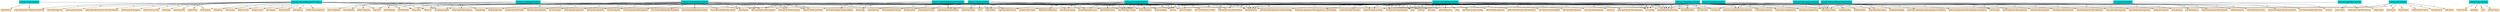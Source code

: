 // TS <-> K
digraph {
	"ezScrum 0 Login TestSuite" [color=cyan3 shape=box style=filled]
	"Open Browser" [color=bisque shape=box style=filled]
	"Login With Invalid Credentials Should Fail" [color=bisque shape=box style=filled]
	"Login With Invalid Credentials Should Fail" [color=bisque shape=box style=filled]
	"Login With Invalid Credentials Should Fail" [color=bisque shape=box style=filled]
	"Login With Invalid Credentials Should Fail" [color=bisque shape=box style=filled]
	"Login With Invalid Credentials Should Fail" [color=bisque shape=box style=filled]
	"Login With Invalid Credentials Should Fail" [color=bisque shape=box style=filled]
	"Close Browser" [color=bisque shape=box style=filled]
	"ezScrum 10 Unplanned TestSuite" [color=cyan3 shape=box style=filled]
	"Add Unplanned" [color=bisque shape=box style=filled]
	None [color=bisque shape=box style=filled]
	"Get Matching Xpath Count" [color=bisque shape=box style=filled]
	"Get Text" [color=bisque shape=box style=filled]
	"Get Text" [color=bisque shape=box style=filled]
	"Get Text" [color=bisque shape=box style=filled]
	"Get Text" [color=bisque shape=box style=filled]
	"Get Text" [color=bisque shape=box style=filled]
	"Get Text" [color=bisque shape=box style=filled]
	"Get Text" [color=bisque shape=box style=filled]
	"Get Text" [color=bisque shape=box style=filled]
	"Get Text" [color=bisque shape=box style=filled]
	None [color=bisque shape=box style=filled]
	"Should Be Equal" [color=bisque shape=box style=filled]
	"Should Be Equal" [color=bisque shape=box style=filled]
	"Should Be Equal" [color=bisque shape=box style=filled]
	"Should Be Equal" [color=bisque shape=box style=filled]
	"Should Be Equal" [color=bisque shape=box style=filled]
	"Should Be Equal" [color=bisque shape=box style=filled]
	"Should Be Equal" [color=bisque shape=box style=filled]
	"Should Be Equal" [color=bisque shape=box style=filled]
	"Should Be Equal" [color=bisque shape=box style=filled]
	"Should Be Equal" [color=bisque shape=box style=filled]
	"Select Unplanned" [color=bisque shape=box style=filled]
	"Edit Unplanned" [color=bisque shape=box style=filled]
	None [color=bisque shape=box style=filled]
	"Get Text" [color=bisque shape=box style=filled]
	"Get Text" [color=bisque shape=box style=filled]
	"Get Text" [color=bisque shape=box style=filled]
	"Get Text" [color=bisque shape=box style=filled]
	"Get Text" [color=bisque shape=box style=filled]
	"Get Text" [color=bisque shape=box style=filled]
	"Get Text" [color=bisque shape=box style=filled]
	"Get Text" [color=bisque shape=box style=filled]
	"Get Text" [color=bisque shape=box style=filled]
	None [color=bisque shape=box style=filled]
	"Should Be Equal" [color=bisque shape=box style=filled]
	"Should Be Equal" [color=bisque shape=box style=filled]
	"Should Be Equal" [color=bisque shape=box style=filled]
	"Should Be Equal" [color=bisque shape=box style=filled]
	"Should Be Equal" [color=bisque shape=box style=filled]
	"Should Be Equal" [color=bisque shape=box style=filled]
	"Should Be Equal" [color=bisque shape=box style=filled]
	"Should Be Equal" [color=bisque shape=box style=filled]
	"Should Be Equal" [color=bisque shape=box style=filled]
	None [color=bisque shape=box style=filled]
	"Get Matching Xpath Count" [color=bisque shape=box style=filled]
	"Should Be Equal" [color=bisque shape=box style=filled]
	None [color=bisque shape=box style=filled]
	"Select Unplanned" [color=bisque shape=box style=filled]
	"Delete Unplanned" [color=bisque shape=box style=filled]
	"Get Matching Xpath Count" [color=bisque shape=box style=filled]
	"Should Be Equal" [color=bisque shape=box style=filled]
	None [color=bisque shape=box style=filled]
	"Select Unplanned" [color=bisque shape=box style=filled]
	"Delete Unplanned" [color=bisque shape=box style=filled]
	"Get Matching Xpath Count" [color=bisque shape=box style=filled]
	"Should Be Equal" [color=bisque shape=box style=filled]
	None [color=bisque shape=box style=filled]
	"Select Unplanned" [color=bisque shape=box style=filled]
	"Delete Unplanned" [color=bisque shape=box style=filled]
	"Get Matching Xpath Count" [color=bisque shape=box style=filled]
	"Should Be Equal" [color=bisque shape=box style=filled]
	"ezScrum 1 Project TestSuite" [color=cyan3 shape=box style=filled]
	"Check ProjectID Is Existed" [color=bisque shape=box style=filled]
	"Run Keyword If" [color=bisque shape=box style=filled]
	"Run Keyword If" [color=bisque shape=box style=filled]
	"Check Project Is Create" [color=bisque shape=box style=filled]
	"Clean Project Data" [color=bisque shape=box style=filled]
	None [color=bisque shape=box style=filled]
	"Login Page With Account" [color=bisque shape=box style=filled]
	"Wait Until Page Contains" [color=bisque shape=box style=filled]
	"Select Project" [color=bisque shape=box style=filled]
	None [color=bisque shape=box style=filled]
	"Go To" [color=bisque shape=box style=filled]
	None [color=bisque shape=box style=filled]
	"Xpath Should Match X Times" [color=bisque shape=box style=filled]
	"Close Browser" [color=bisque shape=box style=filled]
	"Login Page With Account" [color=bisque shape=box style=filled]
	"Page Should Contain Element" [color=bisque shape=box style=filled]
	None [color=bisque shape=box style=filled]
	"Check ProjectID Is Existed" [color=bisque shape=box style=filled]
	"Should Be True" [color=bisque shape=box style=filled]
	None [color=bisque shape=box style=filled]
	"Check ProjectID Is Existed" [color=bisque shape=box style=filled]
	"Should Be True" [color=bisque shape=box style=filled]
	"Exit ezScrum System" [color=bisque shape=box style=filled]
	"ezScrum 2 ProductBacklog Mark TestSuite" [color=cyan3 shape=box style=filled]
	None [color=bisque shape=box style=filled]
	"Mark And UnMark Tag With Arguments" [color=bisque shape=box style=filled]
	"Get Story ID" [color=bisque shape=box style=filled]
	"Verify Story Information With Arguments" [color=bisque shape=box style=filled]
	None [color=bisque shape=box style=filled]
	"Mark And UnMark Tag With Arguments" [color=bisque shape=box style=filled]
	"Get Story ID" [color=bisque shape=box style=filled]
	"Verify Story Information With Arguments" [color=bisque shape=box style=filled]
	"Test Product Backlog Filter Done" [color=bisque shape=box style=filled]
	"ezScrum 2 ProductBacklog Search TestSuite" [color=cyan3 shape=box style=filled]
	"Reload Page" [color=bisque shape=box style=filled]
	"Title Should Be" [color=bisque shape=box style=filled]
	"Select Node Product" [color=bisque shape=box style=filled]
	"Get Text" [color=bisque shape=box style=filled]
	"Get Text" [color=bisque shape=box style=filled]
	None [color=bisque shape=box style=filled]
	"Reload Page" [color=bisque shape=box style=filled]
	"Title Should Be" [color=bisque shape=box style=filled]
	"Select Node Product" [color=bisque shape=box style=filled]
	"Wait Until Page Contains Element" [color=bisque shape=box style=filled]
	None [color=bisque shape=box style=filled]
	"Set Product Backlog Search Condition" [color=bisque shape=box style=filled]
	None [color=bisque shape=box style=filled]
	"Page Should Contain Element" [color=bisque shape=box style=filled]
	"Page Should Not Contain Element" [color=bisque shape=box style=filled]
	"Page Should Not Contain Element" [color=bisque shape=box style=filled]
	"Page Should Not Contain Element" [color=bisque shape=box style=filled]
	"Page Should Not Contain Element" [color=bisque shape=box style=filled]
	None [color=bisque shape=box style=filled]
	"Set Product Backlog Search Condition" [color=bisque shape=box style=filled]
	None [color=bisque shape=box style=filled]
	"Page Should Not Contain Element" [color=bisque shape=box style=filled]
	"Page Should Contain Element" [color=bisque shape=box style=filled]
	"Page Should Not Contain Element" [color=bisque shape=box style=filled]
	"Page Should Not Contain Element" [color=bisque shape=box style=filled]
	"Page Should Not Contain Element" [color=bisque shape=box style=filled]
	None [color=bisque shape=box style=filled]
	"Set Product Backlog Search Condition" [color=bisque shape=box style=filled]
	"Page Should Not Contain Element" [color=bisque shape=box style=filled]
	"Page Should Not Contain Element" [color=bisque shape=box style=filled]
	"Page Should Contain Element" [color=bisque shape=box style=filled]
	"Page Should Not Contain Element" [color=bisque shape=box style=filled]
	"Page Should Not Contain Element" [color=bisque shape=box style=filled]
	None [color=bisque shape=box style=filled]
	"Set Product Backlog Search Condition" [color=bisque shape=box style=filled]
	"Page Should Not Contain Element" [color=bisque shape=box style=filled]
	"Page Should Not Contain Element" [color=bisque shape=box style=filled]
	"Page Should Not Contain Element" [color=bisque shape=box style=filled]
	"Page Should Contain Element" [color=bisque shape=box style=filled]
	"Page Should Not Contain Element" [color=bisque shape=box style=filled]
	None [color=bisque shape=box style=filled]
	"Set Product Backlog Search Condition" [color=bisque shape=box style=filled]
	"Page Should Not Contain Element" [color=bisque shape=box style=filled]
	"Page Should Not Contain Element" [color=bisque shape=box style=filled]
	"Page Should Not Contain Element" [color=bisque shape=box style=filled]
	"Page Should Not Contain Element" [color=bisque shape=box style=filled]
	"Page Should Contain Element" [color=bisque shape=box style=filled]
	None [color=bisque shape=box style=filled]
	None [color=bisque shape=box style=filled]
	None [color=bisque shape=box style=filled]
	None [color=bisque shape=box style=filled]
	None [color=bisque shape=box style=filled]
	None [color=bisque shape=box style=filled]
	None [color=bisque shape=box style=filled]
	"ezScrum 2 ProductBacklog TestSuite" [color=cyan3 shape=box style=filled]
	"Click Element" [color=bisque shape=box style=filled]
	"Wait Until Page Contains" [color=bisque shape=box style=filled]
	"Verify Invalid Value Textarea" [color=bisque shape=box style=filled]
	"Verify Invalid Value" [color=bisque shape=box style=filled]
	"Verify Invalid Value" [color=bisque shape=box style=filled]
	"Verify Invalid Value" [color=bisque shape=box style=filled]
	"Verify Invalid Value" [color=bisque shape=box style=filled]
	"Verify Invalid Value" [color=bisque shape=box style=filled]
	"Verify Invalid Value" [color=bisque shape=box style=filled]
	"Verify Invalid Value" [color=bisque shape=box style=filled]
	"Verify Invalid Value" [color=bisque shape=box style=filled]
	"Verify Invalid Value" [color=bisque shape=box style=filled]
	"Find Current Window Element" [color=bisque shape=box style=filled]
	"Element Should Be Visible" [color=bisque shape=box style=filled]
	"Click Element" [color=bisque shape=box style=filled]
	"Wait Until Page Contains Element" [color=bisque shape=box style=filled]
	"Mouse Down" [color=bisque shape=box style=filled]
	"Mouse Up" [color=bisque shape=box style=filled]
	"Click Element" [color=bisque shape=box style=filled]
	"Wait Until Page Contains" [color=bisque shape=box style=filled]
	"Verify Invalid Value Textarea" [color=bisque shape=box style=filled]
	"Verify Invalid Value" [color=bisque shape=box style=filled]
	"Verify Invalid Value" [color=bisque shape=box style=filled]
	"Verify Invalid Value" [color=bisque shape=box style=filled]
	"Verify Invalid Value" [color=bisque shape=box style=filled]
	"Verify Invalid Value" [color=bisque shape=box style=filled]
	"Verify Invalid Value" [color=bisque shape=box style=filled]
	"Verify Invalid Value" [color=bisque shape=box style=filled]
	"Verify Invalid Value" [color=bisque shape=box style=filled]
	"Verify Invalid Value" [color=bisque shape=box style=filled]
	"Get Story ID" [color=bisque shape=box style=filled]
	"Find Current Window Element" [color=bisque shape=box style=filled]
	"Element Enable And Submit" [color=bisque shape=box style=filled]
	"Get Story ID" [color=bisque shape=box style=filled]
	"Verify Story Information With Arguments" [color=bisque shape=box style=filled]
	"Get Story ID" [color=bisque shape=box style=filled]
	"Verify Story Information With Arguments" [color=bisque shape=box style=filled]
	"Edit Story With Arguments" [color=bisque shape=box style=filled]
	"Get Story ID" [color=bisque shape=box style=filled]
	"Verify Story Information With Arguments" [color=bisque shape=box style=filled]
	"Set Test Variable" [color=bisque shape=box style=filled]
	None [color=bisque shape=box style=filled]
	"Get Text" [color=bisque shape=box style=filled]
	"Mouse Down" [color=bisque shape=box style=filled]
	"Mouse Up" [color=bisque shape=box style=filled]
	"Click Element" [color=bisque shape=box style=filled]
	"Get Text" [color=bisque shape=box style=filled]
	"Should Be Equal As Strings" [color=bisque shape=box style=filled]
	"Find Current Window Element" [color=bisque shape=box style=filled]
	"Element Enable And Submit" [color=bisque shape=box style=filled]
	None [color=bisque shape=box style=filled]
	None [color=bisque shape=box style=filled]
	None [color=bisque shape=box style=filled]
	None [color=bisque shape=box style=filled]
	None [color=bisque shape=box style=filled]
	None [color=bisque shape=box style=filled]
	None [color=bisque shape=box style=filled]
	None [color=bisque shape=box style=filled]
	None [color=bisque shape=box style=filled]
	None [color=bisque shape=box style=filled]
	None [color=bisque shape=box style=filled]
	None [color=bisque shape=box style=filled]
	None [color=bisque shape=box style=filled]
	None [color=bisque shape=box style=filled]
	None [color=bisque shape=box style=filled]
	None [color=bisque shape=box style=filled]
	None [color=bisque shape=box style=filled]
	None [color=bisque shape=box style=filled]
	None [color=bisque shape=box style=filled]
	None [color=bisque shape=box style=filled]
	None [color=bisque shape=box style=filled]
	None [color=bisque shape=box style=filled]
	None [color=bisque shape=box style=filled]
	None [color=bisque shape=box style=filled]
	None [color=bisque shape=box style=filled]
	None [color=bisque shape=box style=filled]
	None [color=bisque shape=box style=filled]
	None [color=bisque shape=box style=filled]
	None [color=bisque shape=box style=filled]
	None [color=bisque shape=box style=filled]
	None [color=bisque shape=box style=filled]
	None [color=bisque shape=box style=filled]
	None [color=bisque shape=box style=filled]
	None [color=bisque shape=box style=filled]
	None [color=bisque shape=box style=filled]
	None [color=bisque shape=box style=filled]
	None [color=bisque shape=box style=filled]
	None [color=bisque shape=box style=filled]
	None [color=bisque shape=box style=filled]
	None [color=bisque shape=box style=filled]
	None [color=bisque shape=box style=filled]
	None [color=bisque shape=box style=filled]
	None [color=bisque shape=box style=filled]
	None [color=bisque shape=box style=filled]
	None [color=bisque shape=box style=filled]
	None [color=bisque shape=box style=filled]
	None [color=bisque shape=box style=filled]
	None [color=bisque shape=box style=filled]
	None [color=bisque shape=box style=filled]
	None [color=bisque shape=box style=filled]
	None [color=bisque shape=box style=filled]
	None [color=bisque shape=box style=filled]
	None [color=bisque shape=box style=filled]
	None [color=bisque shape=box style=filled]
	None [color=bisque shape=box style=filled]
	None [color=bisque shape=box style=filled]
	None [color=bisque shape=box style=filled]
	None [color=bisque shape=box style=filled]
	None [color=bisque shape=box style=filled]
	None [color=bisque shape=box style=filled]
	"Delete Tag With Arguments" [color=bisque shape=box style=filled]
	"Get Story ID" [color=bisque shape=box style=filled]
	"Verify Story Information With Arguments" [color=bisque shape=box style=filled]
	None [color=bisque shape=box style=filled]
	"Element Text Should Be" [color=bisque shape=box style=filled]
	None [color=bisque shape=box style=filled]
	"Element Text Should Be" [color=bisque shape=box style=filled]
	"Set Variable" [color=bisque shape=box style=filled]
	None [color=bisque shape=box style=filled]
	"Click Element" [color=bisque shape=box style=filled]
	"Click Element" [color=bisque shape=box style=filled]
	"Input Text" [color=bisque shape=box style=filled]
	"Find Current Window Element" [color=bisque shape=box style=filled]
	"Wait Until Page Contains Element" [color=bisque shape=box style=filled]
	"Element Enable And Submit" [color=bisque shape=box style=filled]
	None [color=bisque shape=box style=filled]
	"Get Alert Message" [color=bisque shape=box style=filled]
	"Set Variable" [color=bisque shape=box style=filled]
	"Should Be Equal As Strings" [color=bisque shape=box style=filled]
	None [color=bisque shape=box style=filled]
	"Find Current Window Element" [color=bisque shape=box style=filled]
	"Click Element" [color=bisque shape=box style=filled]
	None [color=bisque shape=box style=filled]
	"Count Tag Amount With Arguments" [color=bisque shape=box style=filled]
	"Get Text" [color=bisque shape=box style=filled]
	"Should Be Equal" [color=bisque shape=box style=filled]
	None [color=bisque shape=box style=filled]
	"Find Current Window Element" [color=bisque shape=box style=filled]
	"Click Element" [color=bisque shape=box style=filled]
	"Set Variable" [color=bisque shape=box style=filled]
	None [color=bisque shape=box style=filled]
	"Get Matching Xpath Count" [color=bisque shape=box style=filled]
	"Set Selenium Speed" [color=bisque shape=box style=filled]
	None [color=bisque shape=box style=filled]
	"Test Product Backlog Filter Backlogged" [color=bisque shape=box style=filled]
	"Test Product Backlog Filter Detailed" [color=bisque shape=box style=filled]
	"Test Product Backlog Filter Default" [color=bisque shape=box style=filled]
	"ezScrum 3 SprintPlan TestSuite" [color=cyan3 shape=box style=filled]
	"Select Node Product" [color=bisque shape=box style=filled]
	"Create Sprint" [color=bisque shape=box style=filled]
	"Select Node Product" [color=bisque shape=box style=filled]
	"Delete Sprint" [color=bisque shape=box style=filled]
	"Select Node Product" [color=bisque shape=box style=filled]
	"Verify Sprint Goal With NewLine" [color=bisque shape=box style=filled]
	"ezScrum 4 SprintBacklog TestSuite" [color=cyan3 shape=box style=filled]
	None [color=bisque shape=box style=filled]
	"Set Variable" [color=bisque shape=box style=filled]
	"Set Variable" [color=bisque shape=box style=filled]
	"Set Variable" [color=bisque shape=box style=filled]
	"Set Variable" [color=bisque shape=box style=filled]
	"Set Variable" [color=bisque shape=box style=filled]
	"Set Variable" [color=bisque shape=box style=filled]
	"Set Variable" [color=bisque shape=box style=filled]
	None [color=bisque shape=box style=filled]
	"Edit Story With Arguments In Sprint Backlog" [color=bisque shape=box style=filled]
	None [color=bisque shape=box style=filled]
	"Verify Story Information With Arguments In Sprint Backlog" [color=bisque shape=box style=filled]
	None [color=bisque shape=box style=filled]
	"Set Variable" [color=bisque shape=box style=filled]
	"Set Variable" [color=bisque shape=box style=filled]
	"Set Variable" [color=bisque shape=box style=filled]
	"Set Variable" [color=bisque shape=box style=filled]
	"Set Variable" [color=bisque shape=box style=filled]
	"Set Variable" [color=bisque shape=box style=filled]
	None [color=bisque shape=box style=filled]
	"Create Story With Arguments" [color=bisque shape=box style=filled]
	None [color=bisque shape=box style=filled]
	"Verify Story Information With Arguments In Sprint Backlog" [color=bisque shape=box style=filled]
	None [color=bisque shape=box style=filled]
	"Set Variable" [color=bisque shape=box style=filled]
	"Get Story ID In Sprint Backlog" [color=bisque shape=box style=filled]
	None [color=bisque shape=box style=filled]
	"Select Node Product" [color=bisque shape=box style=filled]
	"Get Text" [color=bisque shape=box style=filled]
	Comment [color=bisque shape=box style=filled]
	None [color=bisque shape=box style=filled]
	"Select Node Product" [color=bisque shape=box style=filled]
	"Drop Story" [color=bisque shape=box style=filled]
	None [color=bisque shape=box style=filled]
	"Page Should Not Contain Element" [color=bisque shape=box style=filled]
	None [color=bisque shape=box style=filled]
	"Select Node Product" [color=bisque shape=box style=filled]
	"Get Text" [color=bisque shape=box style=filled]
	"Should Be Equal" [color=bisque shape=box style=filled]
	None [color=bisque shape=box style=filled]
	"Set Variable" [color=bisque shape=box style=filled]
	"Set Variable" [color=bisque shape=box style=filled]
	"Set Variable" [color=bisque shape=box style=filled]
	"Set Variable" [color=bisque shape=box style=filled]
	"Set Variable" [color=bisque shape=box style=filled]
	"Set Variable" [color=bisque shape=box style=filled]
	None [color=bisque shape=box style=filled]
	"Add Existing Story" [color=bisque shape=box style=filled]
	None [color=bisque shape=box style=filled]
	Sleep [color=bisque shape=box style=filled]
	"Verify Story Information With Arguments In Sprint Backlog" [color=bisque shape=box style=filled]
	"Get Text" [color=bisque shape=box style=filled]
	"Set Variable" [color=bisque shape=box style=filled]
	"Set Variable" [color=bisque shape=box style=filled]
	"Set Variable" [color=bisque shape=box style=filled]
	"Set Variable" [color=bisque shape=box style=filled]
	"Set Variable" [color=bisque shape=box style=filled]
	None [color=bisque shape=box style=filled]
	"Select Node Product" [color=bisque shape=box style=filled]
	"Edit Sprint In Sprint Backlog" [color=bisque shape=box style=filled]
	"Wait Until Page Contains" [color=bisque shape=box style=filled]
	None [color=bisque shape=box style=filled]
	"Get Text" [color=bisque shape=box style=filled]
	"Should Be Equal As Strings" [color=bisque shape=box style=filled]
	None [color=bisque shape=box style=filled]
	"Select Node Product" [color=bisque shape=box style=filled]
	"Xpath Should Match X Times" [color=bisque shape=box style=filled]
	"Xpath Should Match X Times" [color=bisque shape=box style=filled]
	"Xpath Should Match X Times" [color=bisque shape=box style=filled]
	"Xpath Should Match X Times" [color=bisque shape=box style=filled]
	"Xpath Should Match X Times" [color=bisque shape=box style=filled]
	"Xpath Should Match X Times" [color=bisque shape=box style=filled]
	None [color=bisque shape=box style=filled]
	"Set Variable" [color=bisque shape=box style=filled]
	"Set Variable" [color=bisque shape=box style=filled]
	"Set Variable" [color=bisque shape=box style=filled]
	"Set Variable" [color=bisque shape=box style=filled]
	None [color=bisque shape=box style=filled]
	"Get Story ID In Sprint Backlog" [color=bisque shape=box style=filled]
	"Add Task With Arguments" [color=bisque shape=box style=filled]
	None [color=bisque shape=box style=filled]
	"Verify Task Information With Arguments" [color=bisque shape=box style=filled]
	None [color=bisque shape=box style=filled]
	"Set Variable" [color=bisque shape=box style=filled]
	"Set Variable" [color=bisque shape=box style=filled]
	"Set Variable" [color=bisque shape=box style=filled]
	None [color=bisque shape=box style=filled]
	"Get Story ID In Sprint Backlog" [color=bisque shape=box style=filled]
	"Add Task With Arguments" [color=bisque shape=box style=filled]
	None [color=bisque shape=box style=filled]
	"Set Variable" [color=bisque shape=box style=filled]
	"Set Variable" [color=bisque shape=box style=filled]
	"Set Variable" [color=bisque shape=box style=filled]
	"Set Variable" [color=bisque shape=box style=filled]
	"Set Variable" [color=bisque shape=box style=filled]
	"Get Task ID In Sprint Backlog" [color=bisque shape=box style=filled]
	"Edit Task With Arguments" [color=bisque shape=box style=filled]
	None [color=bisque shape=box style=filled]
	"Verify Task Information With Arguments" [color=bisque shape=box style=filled]
	None [color=bisque shape=box style=filled]
	"Set Variable" [color=bisque shape=box style=filled]
	"Set Variable" [color=bisque shape=box style=filled]
	"Set Variable" [color=bisque shape=box style=filled]
	None [color=bisque shape=box style=filled]
	"Get Story ID In Sprint Backlog" [color=bisque shape=box style=filled]
	"Add Task With Arguments" [color=bisque shape=box style=filled]
	None [color=bisque shape=box style=filled]
	"Get Task ID In Sprint Backlog" [color=bisque shape=box style=filled]
	"Drop Task With Arguments" [color=bisque shape=box style=filled]
	None [color=bisque shape=box style=filled]
	"Get Story ID In Sprint Backlog" [color=bisque shape=box style=filled]
	"Xpath Should Match X Times" [color=bisque shape=box style=filled]
	"Set Variable" [color=bisque shape=box style=filled]
	"Set Variable" [color=bisque shape=box style=filled]
	"Set Variable" [color=bisque shape=box style=filled]
	"Create List" [color=bisque shape=box style=filled]
	"Create List" [color=bisque shape=box style=filled]
	None [color=bisque shape=box style=filled]
	"Set Variable" [color=bisque shape=box style=filled]
	"Set Variable" [color=bisque shape=box style=filled]
	"Set Variable" [color=bisque shape=box style=filled]
	None [color=bisque shape=box style=filled]
	"Get Story ID In Sprint Backlog" [color=bisque shape=box style=filled]
	"Add Task With Arguments" [color=bisque shape=box style=filled]
	None [color=bisque shape=box style=filled]
	"Get Task ID In Sprint Backlog" [color=bisque shape=box style=filled]
	"Show Task History With Arguments" [color=bisque shape=box style=filled]
	"ezScrum 5 AccountManagement TestSuite" [color=cyan3 shape=box style=filled]
	"Add Account By Parameter" [color=bisque shape=box style=filled]
	"Wait Until Page Contains" [color=bisque shape=box style=filled]
	"Check Account In Edit" [color=bisque shape=box style=filled]
	None [color=bisque shape=box style=filled]
	"Click Image" [color=bisque shape=box style=filled]
	"Title Should Be" [color=bisque shape=box style=filled]
	None [color=bisque shape=box style=filled]
	"Input Text" [color=bisque shape=box style=filled]
	"Input Password" [color=bisque shape=box style=filled]
	"Submit Form" [color=bisque shape=box style=filled]
	"Title Should Be" [color=bisque shape=box style=filled]
	"Add Account By Parameter" [color=bisque shape=box style=filled]
	"Wait Until Page Contains" [color=bisque shape=box style=filled]
	"Add Account By Parameter" [color=bisque shape=box style=filled]
	"Wait Until Page Contains" [color=bisque shape=box style=filled]
	None [color=bisque shape=box style=filled]
	"Click Button" [color=bisque shape=box style=filled]
	None [color=bisque shape=box style=filled]
	"Find Current Window Element" [color=bisque shape=box style=filled]
	"Element Enable And Submit" [color=bisque shape=box style=filled]
	"Xpath Should Match X Times" [color=bisque shape=box style=filled]
	"Edit Account" [color=bisque shape=box style=filled]
	"Wait Until Page Contains" [color=bisque shape=box style=filled]
	"Check Account In Edit" [color=bisque shape=box style=filled]
	"Add Account By Parameter" [color=bisque shape=box style=filled]
	"Wait Until Page Contains" [color=bisque shape=box style=filled]
	"Xpath Should Match X Times" [color=bisque shape=box style=filled]
	None [color=bisque shape=box style=filled]
	"Delete Account" [color=bisque shape=box style=filled]
	"Xpath Should Match X Times" [color=bisque shape=box style=filled]
	None [color=bisque shape=box style=filled]
	"Click Image" [color=bisque shape=box style=filled]
	"Title Should Be" [color=bisque shape=box style=filled]
	None [color=bisque shape=box style=filled]
	"Login With Invalid Credentials Should Fail" [color=bisque shape=box style=filled]
	None [color=bisque shape=box style=filled]
	"Disable Account" [color=bisque shape=box style=filled]
	None [color=bisque shape=box style=filled]
	"Click Image" [color=bisque shape=box style=filled]
	"Title Should Be" [color=bisque shape=box style=filled]
	None [color=bisque shape=box style=filled]
	"Login With Invalid Credentials Should Fail" [color=bisque shape=box style=filled]
	None [color=bisque shape=box style=filled]
	"Input Text" [color=bisque shape=box style=filled]
	"Input Password" [color=bisque shape=box style=filled]
	"Submit Form" [color=bisque shape=box style=filled]
	"Title Should Be" [color=bisque shape=box style=filled]
	"click element" [color=bisque shape=box style=filled]
	"Wait Until Page Contains Element" [color=bisque shape=box style=filled]
	"Wait Until Page Contains Element" [color=bisque shape=box style=filled]
	None [color=bisque shape=box style=filled]
	"Enable Account" [color=bisque shape=box style=filled]
	None [color=bisque shape=box style=filled]
	"Click Image" [color=bisque shape=box style=filled]
	"Title Should Be" [color=bisque shape=box style=filled]
	None [color=bisque shape=box style=filled]
	"Input Text" [color=bisque shape=box style=filled]
	"Input Password" [color=bisque shape=box style=filled]
	"Submit Form" [color=bisque shape=box style=filled]
	"Title Should Be" [color=bisque shape=box style=filled]
	None [color=bisque shape=box style=filled]
	SwitchToPage [color=bisque shape=box style=filled]
	"Wait Until Page Contains Element" [color=bisque shape=box style=filled]
	"Mouse Down" [color=bisque shape=box style=filled]
	"Mouse Up" [color=bisque shape=box style=filled]
	"Click Element" [color=bisque shape=box style=filled]
	"Find Current Window Element" [color=bisque shape=box style=filled]
	"Element Enable And Submit" [color=bisque shape=box style=filled]
	None [color=bisque shape=box style=filled]
	"Click Element" [color=bisque shape=box style=filled]
	None [color=bisque shape=box style=filled]
	"Compare Field Content" [color=bisque shape=box style=filled]
	"Compare Field Content" [color=bisque shape=box style=filled]
	"Compare Field Content" [color=bisque shape=box style=filled]
	"Compare Field Content" [color=bisque shape=box style=filled]
	"Compare Field Content" [color=bisque shape=box style=filled]
	"Xpath Should Match X Times" [color=bisque shape=box style=filled]
	"Find Current Window Element" [color=bisque shape=box style=filled]
	"Element Enable And Submit" [color=bisque shape=box style=filled]
	"Set Variable" [color=bisque shape=box style=filled]
	"Set Selenium Speed" [color=bisque shape=box style=filled]
	None [color=bisque shape=box style=filled]
	"Mouse Down" [color=bisque shape=box style=filled]
	"Mouse Up" [color=bisque shape=box style=filled]
	"Xpath Should Match X Times" [color=bisque shape=box style=filled]
	None [color=bisque shape=box style=filled]
	"Mouse Down" [color=bisque shape=box style=filled]
	"Mouse Up" [color=bisque shape=box style=filled]
	"Xpath Should Match X Times" [color=bisque shape=box style=filled]
	"Edit Account" [color=bisque shape=box style=filled]
	"Wait Until Page Contains" [color=bisque shape=box style=filled]
	"Check Account In Edit" [color=bisque shape=box style=filled]
	None [color=bisque shape=box style=filled]
	"Click Image" [color=bisque shape=box style=filled]
	"Title Should Be" [color=bisque shape=box style=filled]
	None [color=bisque shape=box style=filled]
	"Input Text" [color=bisque shape=box style=filled]
	"Input Password" [color=bisque shape=box style=filled]
	"Submit Form" [color=bisque shape=box style=filled]
	"Title Should Be" [color=bisque shape=box style=filled]
	None [color=bisque shape=box style=filled]
	"Click Image" [color=bisque shape=box style=filled]
	"Title Should Be" [color=bisque shape=box style=filled]
	None [color=bisque shape=box style=filled]
	"Input Text" [color=bisque shape=box style=filled]
	"Input Password" [color=bisque shape=box style=filled]
	"Submit Form" [color=bisque shape=box style=filled]
	"Title Should Be" [color=bisque shape=box style=filled]
	None [color=bisque shape=box style=filled]
	"Wait Until Page Contains Element" [color=bisque shape=box style=filled]
	"Click element" [color=bisque shape=box style=filled]
	"Set Variable" [color=bisque shape=box style=filled]
	"Change Account Password" [color=bisque shape=box style=filled]
	None [color=bisque shape=box style=filled]
	"Click Image" [color=bisque shape=box style=filled]
	"Title Should Be" [color=bisque shape=box style=filled]
	None [color=bisque shape=box style=filled]
	"Input Text" [color=bisque shape=box style=filled]
	"Input Password" [color=bisque shape=box style=filled]
	"Submit Form" [color=bisque shape=box style=filled]
	"Title Should Be" [color=bisque shape=box style=filled]
	"Set Variable" [color=bisque shape=box style=filled]
	"Set Variable" [color=bisque shape=box style=filled]
	"Set Selenium Speed" [color=bisque shape=box style=filled]
	"Mouse Down" [color=bisque shape=box style=filled]
	"Mouse Up" [color=bisque shape=box style=filled]
	None [color=bisque shape=box style=filled]
	"Click Element" [color=bisque shape=box style=filled]
	None [color=bisque shape=box style=filled]
	"Focus AND Input Text" [color=bisque shape=box style=filled]
	"Xpath Should Match X Times" [color=bisque shape=box style=filled]
	"Focus AND Input Text" [color=bisque shape=box style=filled]
	"Xpath Should Match X Times" [color=bisque shape=box style=filled]
	"Focus AND Input Text" [color=bisque shape=box style=filled]
	"Xpath Should Match X Times" [color=bisque shape=box style=filled]
	None [color=bisque shape=box style=filled]
	"Find Current Window Element" [color=bisque shape=box style=filled]
	"Element Enable And Submit" [color=bisque shape=box style=filled]
	None [color=bisque shape=box style=filled]
	"Focus AND Input Text" [color=bisque shape=box style=filled]
	"Focus AND Input Text" [color=bisque shape=box style=filled]
	"Wait Until Page Contains Element" [color=bisque shape=box style=filled]
	"Click Element" [color=bisque shape=box style=filled]
	"Wait Until Page Contains" [color=bisque shape=box style=filled]
	"Xpath Should Match X Times" [color=bisque shape=box style=filled]
	None [color=bisque shape=box style=filled]
	"Focus AND Input Text" [color=bisque shape=box style=filled]
	"Focus AND Input Text" [color=bisque shape=box style=filled]
	"Wait Until Page Contains Element" [color=bisque shape=box style=filled]
	"Click Element" [color=bisque shape=box style=filled]
	"Wait Until Page Contains" [color=bisque shape=box style=filled]
	"Xpath Should Match X Times" [color=bisque shape=box style=filled]
	"Set Variable" [color=bisque shape=box style=filled]
	"Set Variable" [color=bisque shape=box style=filled]
	None [color=bisque shape=box style=filled]
	"Click Element" [color=bisque shape=box style=filled]
	None [color=bisque shape=box style=filled]
	None [color=bisque shape=box style=filled]
	"Focus AND Input Text" [color=bisque shape=box style=filled]
	"Xpath Should Match X Times" [color=bisque shape=box style=filled]
	None [color=bisque shape=box style=filled]
	"Focus AND Input Text" [color=bisque shape=box style=filled]
	"Xpath Should Match X Times" [color=bisque shape=box style=filled]
	None [color=bisque shape=box style=filled]
	"Focus AND Input Text" [color=bisque shape=box style=filled]
	"Xpath Should Match X Times" [color=bisque shape=box style=filled]
	None [color=bisque shape=box style=filled]
	"Click Element" [color=bisque shape=box style=filled]
	"Wait Until Page Contains" [color=bisque shape=box style=filled]
	None [color=bisque shape=box style=filled]
	"Logon ezScrum System" [color=bisque shape=box style=filled]
	None [color=bisque shape=box style=filled]
	"Login Page With Account In The Same Browser" [color=bisque shape=box style=filled]
	"Set Variable" [color=bisque shape=box style=filled]
	None [color=bisque shape=box style=filled]
	"Click Element" [color=bisque shape=box style=filled]
	None [color=bisque shape=box style=filled]
	"Focus AND Input Text" [color=bisque shape=box style=filled]
	"Focus AND Input Text" [color=bisque shape=box style=filled]
	"Xpath Should Match X Times" [color=bisque shape=box style=filled]
	"Click Element" [color=bisque shape=box style=filled]
	"Wait Until Page Contains" [color=bisque shape=box style=filled]
	None [color=bisque shape=box style=filled]
	"Click Element" [color=bisque shape=box style=filled]
	"Focus AND Input Text" [color=bisque shape=box style=filled]
	"Focus AND Input Text" [color=bisque shape=box style=filled]
	"Click Element" [color=bisque shape=box style=filled]
	"Wait Until Page Contains" [color=bisque shape=box style=filled]
	"Xpath Should Match X Times" [color=bisque shape=box style=filled]
	None [color=bisque shape=box style=filled]
	"Logon ezScrum System" [color=bisque shape=box style=filled]
	None [color=bisque shape=box style=filled]
	"Login Page With Account In The Same Browser" [color=bisque shape=box style=filled]
	"Xpath Should Match X Times" [color=bisque shape=box style=filled]
	None [color=bisque shape=box style=filled]
	"Input Text" [color=bisque shape=box style=filled]
	"Input Password" [color=bisque shape=box style=filled]
	"Submit Form" [color=bisque shape=box style=filled]
	"Title Should Be" [color=bisque shape=box style=filled]
	"Click element" [color=bisque shape=box style=filled]
	"Wait Until Page Contains Element" [color=bisque shape=box style=filled]
	"Xpath Should Match X Times" [color=bisque shape=box style=filled]
	"ezScrum 6 ScrumRole TestSuite" [color=cyan3 shape=box style=filled]
	"Select ProjectList" [color=bisque shape=box style=filled]
	"Verify ScrumRole" [color=bisque shape=box style=filled]
	"Verify ScrumRole" [color=bisque shape=box style=filled]
	"Verify ScrumRole" [color=bisque shape=box style=filled]
	"Verify ScrumRole" [color=bisque shape=box style=filled]
	"Verify ScrumRole" [color=bisque shape=box style=filled]
	"Select ProjectList" [color=bisque shape=box style=filled]
	"Check ScrumRole" [color=bisque shape=box style=filled]
	"Check ScrumRole" [color=bisque shape=box style=filled]
	"Check ScrumRole" [color=bisque shape=box style=filled]
	"Check ScrumRole" [color=bisque shape=box style=filled]
	"Check ScrumRole" [color=bisque shape=box style=filled]
	"Login Page With Account" [color=bisque shape=box style=filled]
	SwitchToPage [color=bisque shape=box style=filled]
	None [color=bisque shape=box style=filled]
	"Page Should Not Contain" [color=bisque shape=box style=filled]
	"Exit ezScrum System" [color=bisque shape=box style=filled]
	"Login Page With Account" [color=bisque shape=box style=filled]
	None [color=bisque shape=box style=filled]
	TableGrid3_GetItemCount [color=bisque shape=box style=filled]
	"Should Be Equal" [color=bisque shape=box style=filled]
	"Exit ezScrum System" [color=bisque shape=box style=filled]
	"Login Page With Account" [color=bisque shape=box style=filled]
	"Wait Until Page Contains" [color=bisque shape=box style=filled]
	"Select Project" [color=bisque shape=box style=filled]
	None [color=bisque shape=box style=filled]
	None [color=bisque shape=box style=filled]
	None [color=bisque shape=box style=filled]
	"Page Should Not Contain Element" [color=bisque shape=box style=filled]
	"Page Should Not Contain Element" [color=bisque shape=box style=filled]
	"Page Should Not Contain Element" [color=bisque shape=box style=filled]
	"Page Should Not Contain Element" [color=bisque shape=box style=filled]
	None [color=bisque shape=box style=filled]
	"Page Should Not Contain Element" [color=bisque shape=box style=filled]
	"Page Should Not Contain Element" [color=bisque shape=box style=filled]
	"Page Should Not Contain Element" [color=bisque shape=box style=filled]
	"Page Should Not Contain Element" [color=bisque shape=box style=filled]
	"Page Should Not Contain Element" [color=bisque shape=box style=filled]
	"Page Should Not Contain Element" [color=bisque shape=box style=filled]
	"Page Should Not Contain Element" [color=bisque shape=box style=filled]
	"Page Should Not Contain Element" [color=bisque shape=box style=filled]
	"Page Should Not Contain Element" [color=bisque shape=box style=filled]
	None [color=bisque shape=box style=filled]
	"Page Should Not Contain" [color=bisque shape=box style=filled]
	"Page Should Not Contain Element" [color=bisque shape=box style=filled]
	None [color=bisque shape=box style=filled]
	"Page Should Not Contain" [color=bisque shape=box style=filled]
	"Page Should Not Contain Element" [color=bisque shape=box style=filled]
	None [color=bisque shape=box style=filled]
	"Page Should Contain" [color=bisque shape=box style=filled]
	"Page Should Contain" [color=bisque shape=box style=filled]
	"Exit ezScrum System" [color=bisque shape=box style=filled]
	"Login Page With Account" [color=bisque shape=box style=filled]
	"Wait Until Page Contains" [color=bisque shape=box style=filled]
	"Select Project" [color=bisque shape=box style=filled]
	None [color=bisque shape=box style=filled]
	None [color=bisque shape=box style=filled]
	None [color=bisque shape=box style=filled]
	"Page Should Not Contain Element" [color=bisque shape=box style=filled]
	"Page Should Not Contain Element" [color=bisque shape=box style=filled]
	"Page Should Not Contain Element" [color=bisque shape=box style=filled]
	"Page Should Not Contain Element" [color=bisque shape=box style=filled]
	None [color=bisque shape=box style=filled]
	"Page Should Not Contain Element" [color=bisque shape=box style=filled]
	"Page Should Not Contain Element" [color=bisque shape=box style=filled]
	"Page Should Not Contain Element" [color=bisque shape=box style=filled]
	"Page Should Not Contain Element" [color=bisque shape=box style=filled]
	"Page Should Not Contain Element" [color=bisque shape=box style=filled]
	"Page Should Not Contain Element" [color=bisque shape=box style=filled]
	"Page Should Not Contain Element" [color=bisque shape=box style=filled]
	"Page Should Not Contain Element" [color=bisque shape=box style=filled]
	"Page Should Not Contain Element" [color=bisque shape=box style=filled]
	None [color=bisque shape=box style=filled]
	"Page Should Not Contain" [color=bisque shape=box style=filled]
	"Page Should Not Contain Element" [color=bisque shape=box style=filled]
	None [color=bisque shape=box style=filled]
	"Page Should Not Contain" [color=bisque shape=box style=filled]
	"Page Should Not Contain Element" [color=bisque shape=box style=filled]
	None [color=bisque shape=box style=filled]
	"Page Should Contain" [color=bisque shape=box style=filled]
	"Page Should Contain" [color=bisque shape=box style=filled]
	"Exit ezScrum System" [color=bisque shape=box style=filled]
	"Login Page With Account" [color=bisque shape=box style=filled]
	"Wait Until Page Contains" [color=bisque shape=box style=filled]
	"Select Project" [color=bisque shape=box style=filled]
	None [color=bisque shape=box style=filled]
	None [color=bisque shape=box style=filled]
	"Wait Until Element Is Visible" [color=bisque shape=box style=filled]
	"Page Should Contain Element" [color=bisque shape=box style=filled]
	"Page Should Contain Element" [color=bisque shape=box style=filled]
	"Page Should Contain Element" [color=bisque shape=box style=filled]
	"Page Should Not Contain Element" [color=bisque shape=box style=filled]
	None [color=bisque shape=box style=filled]
	"Page Should Contain Element" [color=bisque shape=box style=filled]
	"Page Should Not Contain Element" [color=bisque shape=box style=filled]
	"Page Should Contain Element" [color=bisque shape=box style=filled]
	"Page Should Not Contain Element" [color=bisque shape=box style=filled]
	"Page Should Not Contain Element" [color=bisque shape=box style=filled]
	"Page Should Not Contain Element" [color=bisque shape=box style=filled]
	"Page Should Not Contain Element" [color=bisque shape=box style=filled]
	"Page Should Contain Element" [color=bisque shape=box style=filled]
	"Page Should Contain Element" [color=bisque shape=box style=filled]
	None [color=bisque shape=box style=filled]
	"Exit ezScrum System" [color=bisque shape=box style=filled]
	"Login Page With Account" [color=bisque shape=box style=filled]
	"Wait Until Page Contains" [color=bisque shape=box style=filled]
	"Select Project" [color=bisque shape=box style=filled]
	None [color=bisque shape=box style=filled]
	None [color=bisque shape=box style=filled]
	"Wait Until Element Is Visible" [color=bisque shape=box style=filled]
	"Page Should Contain Element" [color=bisque shape=box style=filled]
	"Page Should Contain Element" [color=bisque shape=box style=filled]
	"Page Should Contain Element" [color=bisque shape=box style=filled]
	"Page Should Not Contain Element" [color=bisque shape=box style=filled]
	None [color=bisque shape=box style=filled]
	"Page Should Contain Element" [color=bisque shape=box style=filled]
	"Page Should Not Contain Element" [color=bisque shape=box style=filled]
	"Page Should Not Contain Element" [color=bisque shape=box style=filled]
	"Page Should Not Contain Element" [color=bisque shape=box style=filled]
	"Page Should Not Contain Element" [color=bisque shape=box style=filled]
	"Page Should Not Contain Element" [color=bisque shape=box style=filled]
	"Page Should Not Contain Element" [color=bisque shape=box style=filled]
	"Page Should Not Contain Element" [color=bisque shape=box style=filled]
	"Page Should Contain Element" [color=bisque shape=box style=filled]
	None [color=bisque shape=box style=filled]
	"Exit ezScrum System" [color=bisque shape=box style=filled]
	"Login Page With Account" [color=bisque shape=box style=filled]
	"Wait Until Page Contains" [color=bisque shape=box style=filled]
	"Select Project" [color=bisque shape=box style=filled]
	None [color=bisque shape=box style=filled]
	"Wait Until Element Is Visible" [color=bisque shape=box style=filled]
	"Page Should Contain Element" [color=bisque shape=box style=filled]
	"Page Should Contain Element" [color=bisque shape=box style=filled]
	"Page Should Contain Element" [color=bisque shape=box style=filled]
	"Page Should Not Contain Element" [color=bisque shape=box style=filled]
	None [color=bisque shape=box style=filled]
	"Page Should Contain Element" [color=bisque shape=box style=filled]
	"Page Should Not Contain Element" [color=bisque shape=box style=filled]
	"Page Should Not Contain Element" [color=bisque shape=box style=filled]
	"Page Should Contain Element" [color=bisque shape=box style=filled]
	"Page Should Contain Element" [color=bisque shape=box style=filled]
	"Page Should Contain Element" [color=bisque shape=box style=filled]
	"Page Should Contain Element" [color=bisque shape=box style=filled]
	"Page Should Contain Element" [color=bisque shape=box style=filled]
	"Page Should Contain Element" [color=bisque shape=box style=filled]
	"Exit ezScrum System" [color=bisque shape=box style=filled]
	"Login Page With Account" [color=bisque shape=box style=filled]
	"Wait Until Page Contains" [color=bisque shape=box style=filled]
	"Select Project" [color=bisque shape=box style=filled]
	None [color=bisque shape=box style=filled]
	"Wait Until Element Is Visible" [color=bisque shape=box style=filled]
	"Page Should Contain Element" [color=bisque shape=box style=filled]
	"Page Should Contain Element" [color=bisque shape=box style=filled]
	"Page Should Contain Element" [color=bisque shape=box style=filled]
	"Page Should Not Contain Element" [color=bisque shape=box style=filled]
	None [color=bisque shape=box style=filled]
	"Page Should Contain Element" [color=bisque shape=box style=filled]
	"Page Should Not Contain Element" [color=bisque shape=box style=filled]
	"Page Should Not Contain Element" [color=bisque shape=box style=filled]
	"Page Should Contain Element" [color=bisque shape=box style=filled]
	"Page Should Contain Element" [color=bisque shape=box style=filled]
	"Page Should Contain Element" [color=bisque shape=box style=filled]
	"Page Should Contain Element" [color=bisque shape=box style=filled]
	"Page Should Contain Element" [color=bisque shape=box style=filled]
	"Page Should Contain Element" [color=bisque shape=box style=filled]
	"Exit ezScrum System" [color=bisque shape=box style=filled]
	"Login Page With Account" [color=bisque shape=box style=filled]
	"Wait Until Page Contains" [color=bisque shape=box style=filled]
	"Select Project" [color=bisque shape=box style=filled]
	None [color=bisque shape=box style=filled]
	None [color=bisque shape=box style=filled]
	"Wait Until Element Is Visible" [color=bisque shape=box style=filled]
	"Page Should Contain Element" [color=bisque shape=box style=filled]
	"Page Should Contain Element" [color=bisque shape=box style=filled]
	"Page Should Contain Element" [color=bisque shape=box style=filled]
	"Page Should Contain Element" [color=bisque shape=box style=filled]
	None [color=bisque shape=box style=filled]
	"Page Should Contain Element" [color=bisque shape=box style=filled]
	"Page Should Contain Element" [color=bisque shape=box style=filled]
	"Page Should Contain Element" [color=bisque shape=box style=filled]
	"Page Should Contain Element" [color=bisque shape=box style=filled]
	"Page Should Contain Element" [color=bisque shape=box style=filled]
	"Page Should Not Contain Element" [color=bisque shape=box style=filled]
	"Page Should Contain Element" [color=bisque shape=box style=filled]
	"Page Should Contain Element" [color=bisque shape=box style=filled]
	"Page Should Contain Element" [color=bisque shape=box style=filled]
	"Exit ezScrum System" [color=bisque shape=box style=filled]
	"ezScrum 7 ReleasePlan TestSuite" [color=cyan3 shape=box style=filled]
	NewReleasePlan [color=bisque shape=box style=filled]
	None [color=bisque shape=box style=filled]
	EditReleasePlan [color=bisque shape=box style=filled]
	None [color=bisque shape=box style=filled]
	ShowReleaseBacklog [color=bisque shape=box style=filled]
	None [color=bisque shape=box style=filled]
	DeleteReleasePlan [color=bisque shape=box style=filled]
	None [color=bisque shape=box style=filled]
	"Get Matching Xpath Count" [color=bisque shape=box style=filled]
	"Should Be Equal" [color=bisque shape=box style=filled]
	"Select Node Product" [color=bisque shape=box style=filled]
	"Get Start Date" [color=bisque shape=box style=filled]
	"Create Sprint with Date" [color=bisque shape=box style=filled]
	"Get Start Date" [color=bisque shape=box style=filled]
	"Create Sprint with Date" [color=bisque shape=box style=filled]
	"Get Start Date" [color=bisque shape=box style=filled]
	"Create Sprint with Date" [color=bisque shape=box style=filled]
	"Get Start Date" [color=bisque shape=box style=filled]
	"Create Sprint with Date" [color=bisque shape=box style=filled]
	"Select Node Product" [color=bisque shape=box style=filled]
	"Get Start Date" [color=bisque shape=box style=filled]
	"Get Start Date" [color=bisque shape=box style=filled]
	"Set List Value" [color=bisque shape=box style=filled]
	"Set List Value" [color=bisque shape=box style=filled]
	NewReleasePlan [color=bisque shape=box style=filled]
	"Xpath Should Match X Times" [color=bisque shape=box style=filled]
	"Xpath Should Match X Times" [color=bisque shape=box style=filled]
	"Xpath Should Match X Times" [color=bisque shape=box style=filled]
	"Xpath Should Match X Times" [color=bisque shape=box style=filled]
	"Get Start Date" [color=bisque shape=box style=filled]
	"Create Sprint In Release Plan" [color=bisque shape=box style=filled]
	"Wait Until Page Contains" [color=bisque shape=box style=filled]
	"Xpath Should Match X Times" [color=bisque shape=box style=filled]
	"Mouse Down" [color=bisque shape=box style=filled]
	"Mouse Up" [color=bisque shape=box style=filled]
	"Click Element" [color=bisque shape=box style=filled]
	"Edit Sprint In Release Plan" [color=bisque shape=box style=filled]
	"Xpath Should Match X Times" [color=bisque shape=box style=filled]
	"ezScrum 8 TaskBorad TestSuite" [color=cyan3 shape=box style=filled]
	"Select Node Product" [color=bisque shape=box style=filled]
	None [color=bisque shape=box style=filled]
	"Compare Field Content" [color=bisque shape=box style=filled]
	"Compare Field Content" [color=bisque shape=box style=filled]
	"Compare Field Content" [color=bisque shape=box style=filled]
	"Compare Field Content" [color=bisque shape=box style=filled]
	"Compare Field Content" [color=bisque shape=box style=filled]
	"Compare Field Content" [color=bisque shape=box style=filled]
	None [color=bisque shape=box style=filled]
	None [color=bisque shape=box style=filled]
	"Get Text" [color=bisque shape=box style=filled]
	"Get Text" [color=bisque shape=box style=filled]
	"Should Be Equal As Strings" [color=bisque shape=box style=filled]
	"Should Be Equal" [color=bisque shape=box style=filled]
	"Verify Story Information With Arguments In TaskBoard" [color=bisque shape=box style=filled]
	None [color=bisque shape=box style=filled]
	"Get Text" [color=bisque shape=box style=filled]
	"Get Text" [color=bisque shape=box style=filled]
	"Should Be Equal As Strings" [color=bisque shape=box style=filled]
	"Should Be Equal" [color=bisque shape=box style=filled]
	"Verify Task Information With Arguments In TaskBoard" [color=bisque shape=box style=filled]
	"Set Selenium Speed" [color=bisque shape=box style=filled]
	"Select Node Product" [color=bisque shape=box style=filled]
	"Task Checked Out With Arguments" [color=bisque shape=box style=filled]
	None [color=bisque shape=box style=filled]
	"Set Variable" [color=bisque shape=box style=filled]
	"Get Text" [color=bisque shape=box style=filled]
	"Get Text" [color=bisque shape=box style=filled]
	"Get Text" [color=bisque shape=box style=filled]
	"Should Be Equal As Strings" [color=bisque shape=box style=filled]
	"Should Be Equal" [color=bisque shape=box style=filled]
	"Should Be Equal As Strings" [color=bisque shape=box style=filled]
	"Select Node Product" [color=bisque shape=box style=filled]
	"Xpath Should Match X Times" [color=bisque shape=box style=filled]
	"Xpath Should Match X Times" [color=bisque shape=box style=filled]
	"Xpath Should Match X Times" [color=bisque shape=box style=filled]
	"Xpath Should Match X Times" [color=bisque shape=box style=filled]
	"Set Selenium Speed" [color=bisque shape=box style=filled]
	"Select Node Product" [color=bisque shape=box style=filled]
	"Task Checked Out With Arguments" [color=bisque shape=box style=filled]
	"Task Done With Arguments" [color=bisque shape=box style=filled]
	None [color=bisque shape=box style=filled]
	"Set Variable" [color=bisque shape=box style=filled]
	"Get Text" [color=bisque shape=box style=filled]
	"Get Text" [color=bisque shape=box style=filled]
	"Get Text" [color=bisque shape=box style=filled]
	"Should Be Equal As Strings" [color=bisque shape=box style=filled]
	"Should Be Equal" [color=bisque shape=box style=filled]
	"Should Be Equal As Strings" [color=bisque shape=box style=filled]
	"Select Node Product" [color=bisque shape=box style=filled]
	"Xpath Should Match X Times" [color=bisque shape=box style=filled]
	"Xpath Should Match X Times" [color=bisque shape=box style=filled]
	"Xpath Should Match X Times" [color=bisque shape=box style=filled]
	"Xpath Should Match X Times" [color=bisque shape=box style=filled]
	"Set Selenium Speed" [color=bisque shape=box style=filled]
	"Select Node Product" [color=bisque shape=box style=filled]
	"Task Checked Out With Arguments" [color=bisque shape=box style=filled]
	"Task Done With Arguments" [color=bisque shape=box style=filled]
	"Task ReOpen With Arguments" [color=bisque shape=box style=filled]
	None [color=bisque shape=box style=filled]
	"Set Variable" [color=bisque shape=box style=filled]
	"Get Text" [color=bisque shape=box style=filled]
	"Get Text" [color=bisque shape=box style=filled]
	"Get Text" [color=bisque shape=box style=filled]
	"Should Be Equal As Strings" [color=bisque shape=box style=filled]
	"Should Be Equal" [color=bisque shape=box style=filled]
	"Should Be Equal As Strings" [color=bisque shape=box style=filled]
	"Select Node Product" [color=bisque shape=box style=filled]
	"Xpath Should Match X Times" [color=bisque shape=box style=filled]
	"Xpath Should Match X Times" [color=bisque shape=box style=filled]
	"Xpath Should Match X Times" [color=bisque shape=box style=filled]
	"Xpath Should Match X Times" [color=bisque shape=box style=filled]
	"Set Selenium Speed" [color=bisque shape=box style=filled]
	"Select Node Product" [color=bisque shape=box style=filled]
	"Task Checked Out With Arguments" [color=bisque shape=box style=filled]
	"Task Done With Arguments" [color=bisque shape=box style=filled]
	"Task ReOpen With Arguments" [color=bisque shape=box style=filled]
	"Task ReChecked Out With Arguments" [color=bisque shape=box style=filled]
	None [color=bisque shape=box style=filled]
	"Set Variable" [color=bisque shape=box style=filled]
	"Get Text" [color=bisque shape=box style=filled]
	"Get Text" [color=bisque shape=box style=filled]
	"Should Be Equal As Strings" [color=bisque shape=box style=filled]
	"Should Be Equal" [color=bisque shape=box style=filled]
	"Select Node Product" [color=bisque shape=box style=filled]
	"Xpath Should Match X Times" [color=bisque shape=box style=filled]
	"Xpath Should Match X Times" [color=bisque shape=box style=filled]
	"Xpath Should Match X Times" [color=bisque shape=box style=filled]
	"Xpath Should Match X Times" [color=bisque shape=box style=filled]
	"Set Selenium Speed" [color=bisque shape=box style=filled]
	"Select Node Product" [color=bisque shape=box style=filled]
	"Task Checked Out With Arguments" [color=bisque shape=box style=filled]
	"Task Done With Arguments" [color=bisque shape=box style=filled]
	"Story Done With Arguments" [color=bisque shape=box style=filled]
	None [color=bisque shape=box style=filled]
	"Get Text" [color=bisque shape=box style=filled]
	"Get Text" [color=bisque shape=box style=filled]
	"Should Be Equal As Strings" [color=bisque shape=box style=filled]
	"Should Be Equal" [color=bisque shape=box style=filled]
	"Select Node Product" [color=bisque shape=box style=filled]
	"Xpath Should Match X Times" [color=bisque shape=box style=filled]
	"Set Selenium Speed" [color=bisque shape=box style=filled]
	"Select Node Product" [color=bisque shape=box style=filled]
	"Task Checked Out With Arguments" [color=bisque shape=box style=filled]
	"Task Done With Arguments" [color=bisque shape=box style=filled]
	"Story Done With Arguments" [color=bisque shape=box style=filled]
	"Story Reopen With Arguments" [color=bisque shape=box style=filled]
	None [color=bisque shape=box style=filled]
	"Get Text" [color=bisque shape=box style=filled]
	"Get Text" [color=bisque shape=box style=filled]
	"Should Be Equal As Strings" [color=bisque shape=box style=filled]
	"Should Be Equal" [color=bisque shape=box style=filled]
	"Select Node Product" [color=bisque shape=box style=filled]
	"Xpath Should Match X Times" [color=bisque shape=box style=filled]
	"Set Selenium Speed" [color=bisque shape=box style=filled]
	"Select Node Product" [color=bisque shape=box style=filled]
	"Wait Until Page Contains Element" [color=bisque shape=box style=filled]
	"Wait Until Page Contains Element" [color=bisque shape=box style=filled]
	"Assign Id To Element" [color=bisque shape=box style=filled]
	"Drag And Drop" [color=bisque shape=box style=filled]
	"Wait Until Page Contains" [color=bisque shape=box style=filled]
	"Wait Until Page Contains" [color=bisque shape=box style=filled]
	"Find Current Window Element" [color=bisque shape=box style=filled]
	"Element Enable And Submit" [color=bisque shape=box style=filled]
	None [color=bisque shape=box style=filled]
	"Get Text" [color=bisque shape=box style=filled]
	"Get Text" [color=bisque shape=box style=filled]
	"Should Be Equal As Strings" [color=bisque shape=box style=filled]
	"Should Be Equal" [color=bisque shape=box style=filled]
	"Select Node Product" [color=bisque shape=box style=filled]
	"Xpath Should Match X Times" [color=bisque shape=box style=filled]
	"Set Selenium Speed" [color=bisque shape=box style=filled]
	"Select Node Product" [color=bisque shape=box style=filled]
	"Task Checked Out With Arguments" [color=bisque shape=box style=filled]
	"Drag And Drop" [color=bisque shape=box style=filled]
	"Wait Until Page Contains" [color=bisque shape=box style=filled]
	"Wait Until Page Contains" [color=bisque shape=box style=filled]
	"Find Current Window Element" [color=bisque shape=box style=filled]
	"Element Enable And Submit" [color=bisque shape=box style=filled]
	None [color=bisque shape=box style=filled]
	"Get Text" [color=bisque shape=box style=filled]
	"Get Text" [color=bisque shape=box style=filled]
	"Should Be Equal As Strings" [color=bisque shape=box style=filled]
	"Should Be Equal" [color=bisque shape=box style=filled]
	"Select Node Product" [color=bisque shape=box style=filled]
	"Xpath Should Match X Times" [color=bisque shape=box style=filled]
	"ezScrum 9 Retrospective TestSuite" [color=cyan3 shape=box style=filled]
	"Add Retrospective" [color=bisque shape=box style=filled]
	None [color=bisque shape=box style=filled]
	"Get Matching Xpath Count" [color=bisque shape=box style=filled]
	"Get Matching Xpath Count" [color=bisque shape=box style=filled]
	"Get Text" [color=bisque shape=box style=filled]
	"Get Text" [color=bisque shape=box style=filled]
	"Get Text" [color=bisque shape=box style=filled]
	None [color=bisque shape=box style=filled]
	"Should Be Equal" [color=bisque shape=box style=filled]
	"Should Be Equal" [color=bisque shape=box style=filled]
	"Should Be Equal" [color=bisque shape=box style=filled]
	"Select Retrospective Item" [color=bisque shape=box style=filled]
	None [color=bisque shape=box style=filled]
	"Set List Value" [color=bisque shape=box style=filled]
	"Set List Value" [color=bisque shape=box style=filled]
	"Edit Retrospective" [color=bisque shape=box style=filled]
	None [color=bisque shape=box style=filled]
	"Get Text" [color=bisque shape=box style=filled]
	"Get Text" [color=bisque shape=box style=filled]
	"Get Text" [color=bisque shape=box style=filled]
	"Get Text" [color=bisque shape=box style=filled]
	None [color=bisque shape=box style=filled]
	"Should Be Equal" [color=bisque shape=box style=filled]
	"Should Be Equal" [color=bisque shape=box style=filled]
	"Should Be Equal" [color=bisque shape=box style=filled]
	"Should Be Equal" [color=bisque shape=box style=filled]
	None [color=bisque shape=box style=filled]
	"Get Matching Xpath Count" [color=bisque shape=box style=filled]
	"Get Matching Xpath Count" [color=bisque shape=box style=filled]
	None [color=bisque shape=box style=filled]
	"Select Retrospective Item" [color=bisque shape=box style=filled]
	"Delete Retrospective With Argument" [color=bisque shape=box style=filled]
	None [color=bisque shape=box style=filled]
	"Page Should Not Contain" [color=bisque shape=box style=filled]
	"Page Should Not Contain" [color=bisque shape=box style=filled]
	"Page Should Not Contain Element" [color=bisque shape=box style=filled]
	"99  Concurrent TestSuite" [color=cyan3 shape=box style=filled]
	None [color=bisque shape=box style=filled]
	Evaluate [color=bisque shape=box style=filled]
	None [color=bisque shape=box style=filled]
	"ezScrum GAE TestSuite" [color=cyan3 shape=box style=filled]
	"Check Tenant Is Create" [color=bisque shape=box style=filled]
	"Run Keyword if" [color=bisque shape=box style=filled]
	"Run Keyword if" [color=bisque shape=box style=filled]
	None [color=bisque shape=box style=filled]
	"Xpath Should Match X Times" [color=bisque shape=box style=filled]
	"Xpath Should Match X Times" [color=bisque shape=box style=filled]
	"Xpath Should Match X Times" [color=bisque shape=box style=filled]
	"Set Variable" [color=bisque shape=box style=filled]
	"Xpath Should Match X Times" [color=bisque shape=box style=filled]
	"Xpath Should Match X Times" [color=bisque shape=box style=filled]
	"Check Tenant Is Create" [color=bisque shape=box style=filled]
	"Run Keyword if" [color=bisque shape=box style=filled]
	"Run Keyword if" [color=bisque shape=box style=filled]
	None [color=bisque shape=box style=filled]
	"Xpath Should Match X Times" [color=bisque shape=box style=filled]
	"Xpath Should Match X Times" [color=bisque shape=box style=filled]
	"Xpath Should Match X Times" [color=bisque shape=box style=filled]
	"Set Variable" [color=bisque shape=box style=filled]
	"Xpath Should Match X Times" [color=bisque shape=box style=filled]
	"Xpath Should Match X Times" [color=bisque shape=box style=filled]
	None [color=bisque shape=box style=filled]
	"Set Variable" [color=bisque shape=box style=filled]
	"Set Variable" [color=bisque shape=box style=filled]
	"Set Variable" [color=bisque shape=box style=filled]
	"Edit Tenant" [color=bisque shape=box style=filled]
	None [color=bisque shape=box style=filled]
	"Xpath Should Match X Times" [color=bisque shape=box style=filled]
	"Xpath Should Match X Times" [color=bisque shape=box style=filled]
	"Xpath Should Match X Times" [color=bisque shape=box style=filled]
	"Set Variable" [color=bisque shape=box style=filled]
	"Xpath Should Match X Times" [color=bisque shape=box style=filled]
	"Xpath Should Match X Times" [color=bisque shape=box style=filled]
	"Edit Tenant" [color=bisque shape=box style=filled]
	None [color=bisque shape=box style=filled]
	"Xpath Should Match X Times" [color=bisque shape=box style=filled]
	"Xpath Should Match X Times" [color=bisque shape=box style=filled]
	"Xpath Should Match X Times" [color=bisque shape=box style=filled]
	"Set Variable" [color=bisque shape=box style=filled]
	"Xpath Should Match X Times" [color=bisque shape=box style=filled]
	"Xpath Should Match X Times" [color=bisque shape=box style=filled]
	"Stop Tenant" [color=bisque shape=box style=filled]
	None [color=bisque shape=box style=filled]
	"Set Variable" [color=bisque shape=box style=filled]
	"Xpath Should Match X Times" [color=bisque shape=box style=filled]
	"Xpath Should Match X Times" [color=bisque shape=box style=filled]
	"Renew Tenant" [color=bisque shape=box style=filled]
	None [color=bisque shape=box style=filled]
	"Set Variable" [color=bisque shape=box style=filled]
	"Xpath Should Match X Times" [color=bisque shape=box style=filled]
	"Xpath Should Match X Times" [color=bisque shape=box style=filled]
	"ezScrum Plugin TestCase" [color=cyan3 shape=box style=filled]
	"Create Session" [color=bisque shape=box style=filled]
	"add plugin" [color=bisque shape=box style=filled]
	GET [color=bisque shape=box style=filled]
	"Should Contain" [color=bisque shape=box style=filled]
	GET [color=bisque shape=box style=filled]
		"ezScrum 5 AccountManagement TestSuite" -> None [label=45]
		"ezScrum 6 ScrumRole TestSuite" -> "Page Should Contain" [label=4]
		"ezScrum 1 Project TestSuite" -> "Go To" [label=1]
		"ezScrum 8 TaskBorad TestSuite" -> "Should Be Equal As Strings" [label=13]
		"ezScrum 4 SprintBacklog TestSuite" -> "Get Task ID In Sprint Backlog" [label=3]
		"ezScrum 5 AccountManagement TestSuite" -> "Logon ezScrum System" [label=2]
		"ezScrum 7 ReleasePlan TestSuite" -> "Mouse Up" [label=1]
		"ezScrum 1 Project TestSuite" -> None [label=5]
		"ezScrum 6 ScrumRole TestSuite" -> "Exit ezScrum System" [label=9]
		"ezScrum 2 ProductBacklog Mark TestSuite" -> "Test Product Backlog Filter Done" [label=1]
		"ezScrum 4 SprintBacklog TestSuite" -> "Should Be Equal As Strings" [label=1]
		"ezScrum 10 Unplanned TestSuite" -> "Add Unplanned" [label=1]
		"ezScrum 2 ProductBacklog TestSuite" -> "Mouse Down" [label=2]
		"ezScrum 8 TaskBorad TestSuite" -> "Story Done With Arguments" [label=2]
		"ezScrum 2 ProductBacklog TestSuite" -> "Verify Invalid Value" [label=18]
		"ezScrum 1 Project TestSuite" -> "Clean Project Data" [label=1]
		"ezScrum 8 TaskBorad TestSuite" -> "Find Current Window Element" [label=2]
		"ezScrum 4 SprintBacklog TestSuite" -> "Drop Task With Arguments" [label=1]
		"ezScrum 7 ReleasePlan TestSuite" -> "Mouse Down" [label=1]
		"ezScrum 2 ProductBacklog Search TestSuite" -> "Page Should Contain Element" [label=5]
		"ezScrum 7 ReleasePlan TestSuite" -> "Should Be Equal" [label=1]
		"ezScrum 5 AccountManagement TestSuite" -> SwitchToPage [label=1]
		"ezScrum 4 SprintBacklog TestSuite" -> "Edit Story With Arguments In Sprint Backlog" [label=1]
		"ezScrum 5 AccountManagement TestSuite" -> "Compare Field Content" [label=5]
		"ezScrum 4 SprintBacklog TestSuite" -> "Get Story ID In Sprint Backlog" [label=6]
		"ezScrum 8 TaskBorad TestSuite" -> "Wait Until Page Contains Element" [label=2]
		"ezScrum 0 Login TestSuite" -> "Open Browser" [label=1]
		"ezScrum 8 TaskBorad TestSuite" -> "Set Variable" [label=4]
		"ezScrum 5 AccountManagement TestSuite" -> "Element Enable And Submit" [label=4]
		"ezScrum 2 ProductBacklog TestSuite" -> "Get Story ID" [label=5]
		"ezScrum 2 ProductBacklog Mark TestSuite" -> "Verify Story Information With Arguments" [label=2]
		"ezScrum 2 ProductBacklog TestSuite" -> "Set Variable" [label=3]
		"ezScrum 5 AccountManagement TestSuite" -> "Add Account By Parameter" [label=4]
		"ezScrum 0 Login TestSuite" -> "Login With Invalid Credentials Should Fail" [label=6]
		"ezScrum 7 ReleasePlan TestSuite" -> "Select Node Product" [label=2]
		"ezScrum 2 ProductBacklog Search TestSuite" -> "Set Product Backlog Search Condition" [label=5]
		"ezScrum 7 ReleasePlan TestSuite" -> ShowReleaseBacklog [label=1]
		"ezScrum 8 TaskBorad TestSuite" -> "Task Checked Out With Arguments" [label=7]
		"ezScrum 8 TaskBorad TestSuite" -> "Set Selenium Speed" [label=8]
		"ezScrum Plugin TestCase" -> "add plugin" [label=1]
		"ezScrum 9 Retrospective TestSuite" -> "Edit Retrospective" [label=1]
		"ezScrum 7 ReleasePlan TestSuite" -> "Set List Value" [label=2]
		"ezScrum GAE TestSuite" -> "Stop Tenant" [label=1]
		"ezScrum 5 AccountManagement TestSuite" -> "click element" [label=1]
		"ezScrum 5 AccountManagement TestSuite" -> "Change Account Password" [label=1]
		"ezScrum 2 ProductBacklog Mark TestSuite" -> None [label=2]
		"ezScrum 5 AccountManagement TestSuite" -> "Enable Account" [label=1]
		"ezScrum 2 ProductBacklog TestSuite" -> "Element Text Should Be" [label=2]
		"ezScrum 5 AccountManagement TestSuite" -> "Title Should Be" [label=14]
		"ezScrum 2 ProductBacklog TestSuite" -> "Get Alert Message" [label=1]
		"ezScrum 5 AccountManagement TestSuite" -> "Input Password" [label=7]
		"ezScrum 2 ProductBacklog TestSuite" -> "Should Be Equal As Strings" [label=2]
		"ezScrum 5 AccountManagement TestSuite" -> "Wait Until Page Contains" [label=11]
		"ezScrum 7 ReleasePlan TestSuite" -> None [label=4]
		"ezScrum 1 Project TestSuite" -> "Xpath Should Match X Times" [label=1]
		"ezScrum 4 SprintBacklog TestSuite" -> None [label=31]
		"ezScrum 10 Unplanned TestSuite" -> "Get Text" [label=18]
		"ezScrum 1 Project TestSuite" -> "Check Project Is Create" [label=1]
		"ezScrum 6 ScrumRole TestSuite" -> "Select Project" [label=7]
		"ezScrum 3 SprintPlan TestSuite" -> "Create Sprint" [label=1]
		"ezScrum 2 ProductBacklog TestSuite" -> "Element Should Be Visible" [label=1]
		"ezScrum 4 SprintBacklog TestSuite" -> "Create Story With Arguments" [label=1]
		"ezScrum 9 Retrospective TestSuite" -> "Select Retrospective Item" [label=2]
		"ezScrum 6 ScrumRole TestSuite" -> "Wait Until Page Contains" [label=7]
		"ezScrum 2 ProductBacklog TestSuite" -> "Find Current Window Element" [label=6]
		"99  Concurrent TestSuite" -> Evaluate [label=1]
		"ezScrum 8 TaskBorad TestSuite" -> "Verify Story Information With Arguments In TaskBoard" [label=1]
		"ezScrum 7 ReleasePlan TestSuite" -> "Edit Sprint In Release Plan" [label=1]
		"ezScrum GAE TestSuite" -> "Renew Tenant" [label=1]
		"ezScrum 5 AccountManagement TestSuite" -> "Click Element" [label=11]
		"ezScrum 4 SprintBacklog TestSuite" -> "Wait Until Page Contains" [label=1]
		"ezScrum 3 SprintPlan TestSuite" -> "Verify Sprint Goal With NewLine" [label=1]
		"ezScrum 6 ScrumRole TestSuite" -> "Page Should Not Contain Element" [label=51]
		"ezScrum 2 ProductBacklog Search TestSuite" -> "Wait Until Page Contains Element" [label=1]
		"ezScrum 10 Unplanned TestSuite" -> "Select Unplanned" [label=4]
		"ezScrum 8 TaskBorad TestSuite" -> "Story Reopen With Arguments" [label=1]
		"ezScrum 4 SprintBacklog TestSuite" -> Comment [label=1]
		"ezScrum 4 SprintBacklog TestSuite" -> "Verify Task Information With Arguments" [label=2]
		"ezScrum 5 AccountManagement TestSuite" -> "Input Text" [label=7]
		"ezScrum 1 Project TestSuite" -> "Run Keyword If" [label=2]
		"ezScrum 2 ProductBacklog TestSuite" -> None [label=70]
		"ezScrum 5 AccountManagement TestSuite" -> "Click element" [label=2]
		"ezScrum 7 ReleasePlan TestSuite" -> "Get Start Date" [label=7]
		"ezScrum 4 SprintBacklog TestSuite" -> "Add Task With Arguments" [label=4]
		"ezScrum 1 Project TestSuite" -> "Check ProjectID Is Existed" [label=3]
		"ezScrum 9 Retrospective TestSuite" -> "Add Retrospective" [label=1]
		"ezScrum 8 TaskBorad TestSuite" -> None [label=12]
		"ezScrum 8 TaskBorad TestSuite" -> "Task ReOpen With Arguments" [label=2]
		"ezScrum 2 ProductBacklog TestSuite" -> "Mouse Up" [label=2]
		"ezScrum 3 SprintPlan TestSuite" -> "Select Node Product" [label=3]
		"ezScrum 6 ScrumRole TestSuite" -> "Should Be Equal" [label=1]
		"ezScrum 9 Retrospective TestSuite" -> "Should Be Equal" [label=7]
		"ezScrum 5 AccountManagement TestSuite" -> "Submit Form" [label=7]
		"ezScrum 5 AccountManagement TestSuite" -> "Login Page With Account In The Same Browser" [label=2]
		"ezScrum 9 Retrospective TestSuite" -> None [label=8]
		"ezScrum Plugin TestCase" -> GET [label=2]
		"ezScrum 2 ProductBacklog TestSuite" -> "Test Product Backlog Filter Default" [label=1]
		"ezScrum 6 ScrumRole TestSuite" -> None [label=31]
		"ezScrum 5 AccountManagement TestSuite" -> "Focus AND Input Text" [label=14]
		"ezScrum 7 ReleasePlan TestSuite" -> "Get Matching Xpath Count" [label=1]
		"ezScrum 4 SprintBacklog TestSuite" -> "Select Node Product" [label=5]
		"ezScrum 9 Retrospective TestSuite" -> "Page Should Not Contain Element" [label=1]
		"ezScrum 7 ReleasePlan TestSuite" -> "Click Element" [label=1]
		"ezScrum 5 AccountManagement TestSuite" -> "Delete Account" [label=1]
		"ezScrum GAE TestSuite" -> "Run Keyword if" [label=4]
		"ezScrum 8 TaskBorad TestSuite" -> "Select Node Product" [label=17]
		"ezScrum 2 ProductBacklog TestSuite" -> "Wait Until Page Contains Element" [label=2]
		"ezScrum 5 AccountManagement TestSuite" -> "Set Variable" [label=7]
		"ezScrum 2 ProductBacklog TestSuite" -> "Wait Until Page Contains" [label=2]
		"ezScrum 2 ProductBacklog TestSuite" -> "Count Tag Amount With Arguments" [label=1]
		"ezScrum 8 TaskBorad TestSuite" -> "Wait Until Page Contains" [label=4]
		"ezScrum 5 AccountManagement TestSuite" -> "Click Button" [label=1]
		"ezScrum 10 Unplanned TestSuite" -> "Edit Unplanned" [label=1]
		"ezScrum 5 AccountManagement TestSuite" -> "Xpath Should Match X Times" [label=18]
		"ezScrum 2 ProductBacklog Search TestSuite" -> "Title Should Be" [label=2]
		"ezScrum 4 SprintBacklog TestSuite" -> Sleep [label=1]
		"ezScrum GAE TestSuite" -> "Xpath Should Match X Times" [label=24]
		"ezScrum 4 SprintBacklog TestSuite" -> "Show Task History With Arguments" [label=1]
		"ezScrum 6 ScrumRole TestSuite" -> "Page Should Not Contain" [label=5]
		"ezScrum 1 Project TestSuite" -> "Page Should Contain Element" [label=1]
		"ezScrum 5 AccountManagement TestSuite" -> "Check Account In Edit" [label=3]
		"ezScrum 1 Project TestSuite" -> "Login Page With Account" [label=2]
		"ezScrum 4 SprintBacklog TestSuite" -> "Add Existing Story" [label=1]
		"ezScrum 10 Unplanned TestSuite" -> "Get Matching Xpath Count" [label=5]
		"ezScrum 4 SprintBacklog TestSuite" -> "Drop Story" [label=1]
		"ezScrum 8 TaskBorad TestSuite" -> "Task ReChecked Out With Arguments" [label=1]
		"ezScrum 4 SprintBacklog TestSuite" -> "Create List" [label=2]
		"ezScrum 9 Retrospective TestSuite" -> "Delete Retrospective With Argument" [label=1]
		"ezScrum 9 Retrospective TestSuite" -> "Set List Value" [label=2]
		"ezScrum 5 AccountManagement TestSuite" -> "Set Selenium Speed" [label=2]
		"ezScrum 4 SprintBacklog TestSuite" -> "Get Text" [label=4]
		"ezScrum 2 ProductBacklog Search TestSuite" -> "Get Text" [label=2]
		"ezScrum 6 ScrumRole TestSuite" -> SwitchToPage [label=1]
		"ezScrum 0 Login TestSuite" -> "Close Browser" [label=1]
		"ezScrum 10 Unplanned TestSuite" -> None [label=8]
		"ezScrum 7 ReleasePlan TestSuite" -> "Xpath Should Match X Times" [label=6]
		"ezScrum 2 ProductBacklog Search TestSuite" -> "Page Should Not Contain Element" [label=20]
		"ezScrum Plugin TestCase" -> "Should Contain" [label=1]
		"ezScrum 5 AccountManagement TestSuite" -> "Disable Account" [label=1]
		"ezScrum 2 ProductBacklog TestSuite" -> "Click Element" [label=8]
		"ezScrum 2 ProductBacklog TestSuite" -> "Input Text" [label=1]
		"ezScrum 2 ProductBacklog Search TestSuite" -> "Select Node Product" [label=2]
		"ezScrum 5 AccountManagement TestSuite" -> "Mouse Up" [label=4]
		"ezScrum 4 SprintBacklog TestSuite" -> "Edit Sprint In Sprint Backlog" [label=1]
		"ezScrum 7 ReleasePlan TestSuite" -> DeleteReleasePlan [label=1]
		"ezScrum 10 Unplanned TestSuite" -> "Should Be Equal" [label=23]
		"ezScrum 9 Retrospective TestSuite" -> "Get Text" [label=7]
		"ezScrum 7 ReleasePlan TestSuite" -> "Create Sprint with Date" [label=4]
		"ezScrum 2 ProductBacklog Mark TestSuite" -> "Get Story ID" [label=2]
		"ezScrum 5 AccountManagement TestSuite" -> "Edit Account" [label=2]
		"ezScrum 5 AccountManagement TestSuite" -> "Mouse Down" [label=4]
		"ezScrum 2 ProductBacklog TestSuite" -> "Set Test Variable" [label=1]
		"ezScrum 5 AccountManagement TestSuite" -> "Login With Invalid Credentials Should Fail" [label=2]
		"ezScrum 10 Unplanned TestSuite" -> "Delete Unplanned" [label=3]
		"99  Concurrent TestSuite" -> None [label=2]
		"ezScrum 9 Retrospective TestSuite" -> "Page Should Not Contain" [label=2]
		"ezScrum 2 ProductBacklog TestSuite" -> "Should Be Equal" [label=1]
		"ezScrum 4 SprintBacklog TestSuite" -> "Xpath Should Match X Times" [label=7]
		"ezScrum 6 ScrumRole TestSuite" -> "Wait Until Element Is Visible" [label=5]
		"ezScrum GAE TestSuite" -> None [label=7]
		"ezScrum 2 ProductBacklog TestSuite" -> "Delete Tag With Arguments" [label=1]
		"ezScrum 1 Project TestSuite" -> "Exit ezScrum System" [label=1]
		"ezScrum 2 ProductBacklog Mark TestSuite" -> "Mark And UnMark Tag With Arguments" [label=2]
		"ezScrum 8 TaskBorad TestSuite" -> "Drag And Drop" [label=2]
		"ezScrum 2 ProductBacklog Search TestSuite" -> None [label=15]
		"ezScrum 7 ReleasePlan TestSuite" -> "Create Sprint In Release Plan" [label=1]
		"ezScrum GAE TestSuite" -> "Set Variable" [label=9]
		"ezScrum 8 TaskBorad TestSuite" -> "Assign Id To Element" [label=1]
		"ezScrum 6 ScrumRole TestSuite" -> "Page Should Contain Element" [label=44]
		"ezScrum 1 Project TestSuite" -> "Should Be True" [label=2]
		"ezScrum 4 SprintBacklog TestSuite" -> "Edit Task With Arguments" [label=1]
		"ezScrum Plugin TestCase" -> "Create Session" [label=1]
		"ezScrum 8 TaskBorad TestSuite" -> "Element Enable And Submit" [label=2]
		"ezScrum 8 TaskBorad TestSuite" -> "Get Text" [label=23]
		"ezScrum 2 ProductBacklog TestSuite" -> "Get Matching Xpath Count" [label=1]
		"ezScrum 6 ScrumRole TestSuite" -> "Select ProjectList" [label=2]
		"ezScrum 1 Project TestSuite" -> "Close Browser" [label=1]
		"ezScrum GAE TestSuite" -> "Check Tenant Is Create" [label=2]
		"ezScrum 5 AccountManagement TestSuite" -> "Click Image" [label=7]
		"ezScrum 6 ScrumRole TestSuite" -> "Verify ScrumRole" [label=5]
		"ezScrum 5 AccountManagement TestSuite" -> "Wait Until Page Contains Element" [label=7]
		"ezScrum 2 ProductBacklog TestSuite" -> "Element Enable And Submit" [label=3]
		"ezScrum 7 ReleasePlan TestSuite" -> "Wait Until Page Contains" [label=1]
		"ezScrum 9 Retrospective TestSuite" -> "Get Matching Xpath Count" [label=4]
		"ezScrum 1 Project TestSuite" -> "Wait Until Page Contains" [label=1]
		"ezScrum 8 TaskBorad TestSuite" -> "Task Done With Arguments" [label=5]
		"ezScrum 4 SprintBacklog TestSuite" -> "Should Be Equal" [label=1]
		"ezScrum 6 ScrumRole TestSuite" -> "Check ScrumRole" [label=5]
		"ezScrum 2 ProductBacklog TestSuite" -> "Verify Invalid Value Textarea" [label=2]
		"ezScrum GAE TestSuite" -> "Edit Tenant" [label=2]
		"ezScrum 3 SprintPlan TestSuite" -> "Delete Sprint" [label=1]
		"ezScrum 2 ProductBacklog TestSuite" -> "Edit Story With Arguments" [label=1]
		"ezScrum 5 AccountManagement TestSuite" -> "Find Current Window Element" [label=4]
		"ezScrum 8 TaskBorad TestSuite" -> "Should Be Equal" [label=10]
		"ezScrum 2 ProductBacklog TestSuite" -> "Test Product Backlog Filter Detailed" [label=1]
		"ezScrum 8 TaskBorad TestSuite" -> "Verify Task Information With Arguments In TaskBoard" [label=1]
		"ezScrum 8 TaskBorad TestSuite" -> "Compare Field Content" [label=6]
		"ezScrum 7 ReleasePlan TestSuite" -> NewReleasePlan [label=2]
		"ezScrum 2 ProductBacklog TestSuite" -> "Set Selenium Speed" [label=1]
		"ezScrum 2 ProductBacklog TestSuite" -> "Verify Story Information With Arguments" [label=4]
		"ezScrum 4 SprintBacklog TestSuite" -> "Set Variable" [label=46]
		"ezScrum 6 ScrumRole TestSuite" -> TableGrid3_GetItemCount [label=1]
		"ezScrum 1 Project TestSuite" -> "Select Project" [label=1]
		"ezScrum 6 ScrumRole TestSuite" -> "Login Page With Account" [label=9]
		"ezScrum 8 TaskBorad TestSuite" -> "Xpath Should Match X Times" [label=20]
		"ezScrum 4 SprintBacklog TestSuite" -> "Page Should Not Contain Element" [label=1]
		"ezScrum 4 SprintBacklog TestSuite" -> "Verify Story Information With Arguments In Sprint Backlog" [label=3]
		"ezScrum 7 ReleasePlan TestSuite" -> EditReleasePlan [label=1]
		"ezScrum 2 ProductBacklog TestSuite" -> "Test Product Backlog Filter Backlogged" [label=1]
		"ezScrum 2 ProductBacklog TestSuite" -> "Get Text" [label=3]
		"ezScrum 2 ProductBacklog Search TestSuite" -> "Reload Page" [label=2]
}